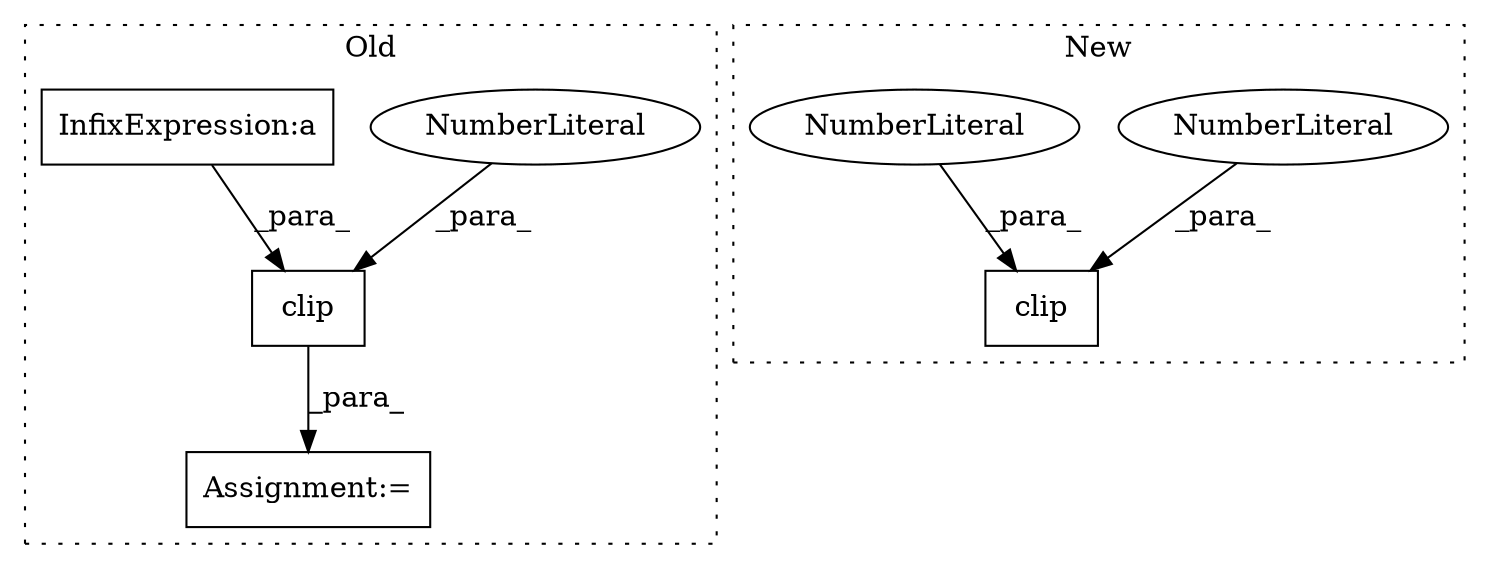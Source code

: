 digraph G {
subgraph cluster0 {
1 [label="clip" a="32" s="3175,3219" l="5,1" shape="box"];
3 [label="Assignment:=" a="7" s="3174" l="1" shape="box"];
4 [label="NumberLiteral" a="34" s="3212" l="3" shape="ellipse"];
7 [label="InfixExpression:a" a="27" s="3198" l="3" shape="box"];
label = "Old";
style="dotted";
}
subgraph cluster1 {
2 [label="clip" a="32" s="3467,3499" l="5,1" shape="box"];
5 [label="NumberLiteral" a="34" s="3482" l="3" shape="ellipse"];
6 [label="NumberLiteral" a="34" s="3486" l="3" shape="ellipse"];
label = "New";
style="dotted";
}
1 -> 3 [label="_para_"];
4 -> 1 [label="_para_"];
5 -> 2 [label="_para_"];
6 -> 2 [label="_para_"];
7 -> 1 [label="_para_"];
}